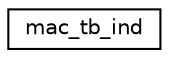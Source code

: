 digraph "Graphical Class Hierarchy"
{
 // LATEX_PDF_SIZE
  edge [fontname="Helvetica",fontsize="10",labelfontname="Helvetica",labelfontsize="10"];
  node [fontname="Helvetica",fontsize="10",shape=record];
  rankdir="LR";
  Node0 [label="mac_tb_ind",height=0.2,width=0.4,color="black", fillcolor="white", style="filled",URL="$structmac__tb__ind.html",tooltip=" "];
}

